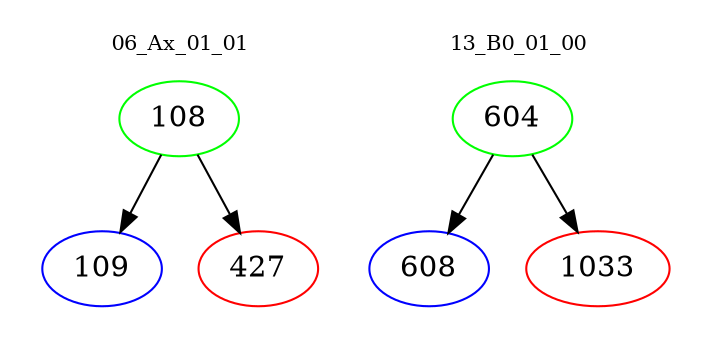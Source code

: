digraph{
subgraph cluster_0 {
color = white
label = "06_Ax_01_01";
fontsize=10;
T0_108 [label="108", color="green"]
T0_108 -> T0_109 [color="black"]
T0_109 [label="109", color="blue"]
T0_108 -> T0_427 [color="black"]
T0_427 [label="427", color="red"]
}
subgraph cluster_1 {
color = white
label = "13_B0_01_00";
fontsize=10;
T1_604 [label="604", color="green"]
T1_604 -> T1_608 [color="black"]
T1_608 [label="608", color="blue"]
T1_604 -> T1_1033 [color="black"]
T1_1033 [label="1033", color="red"]
}
}
